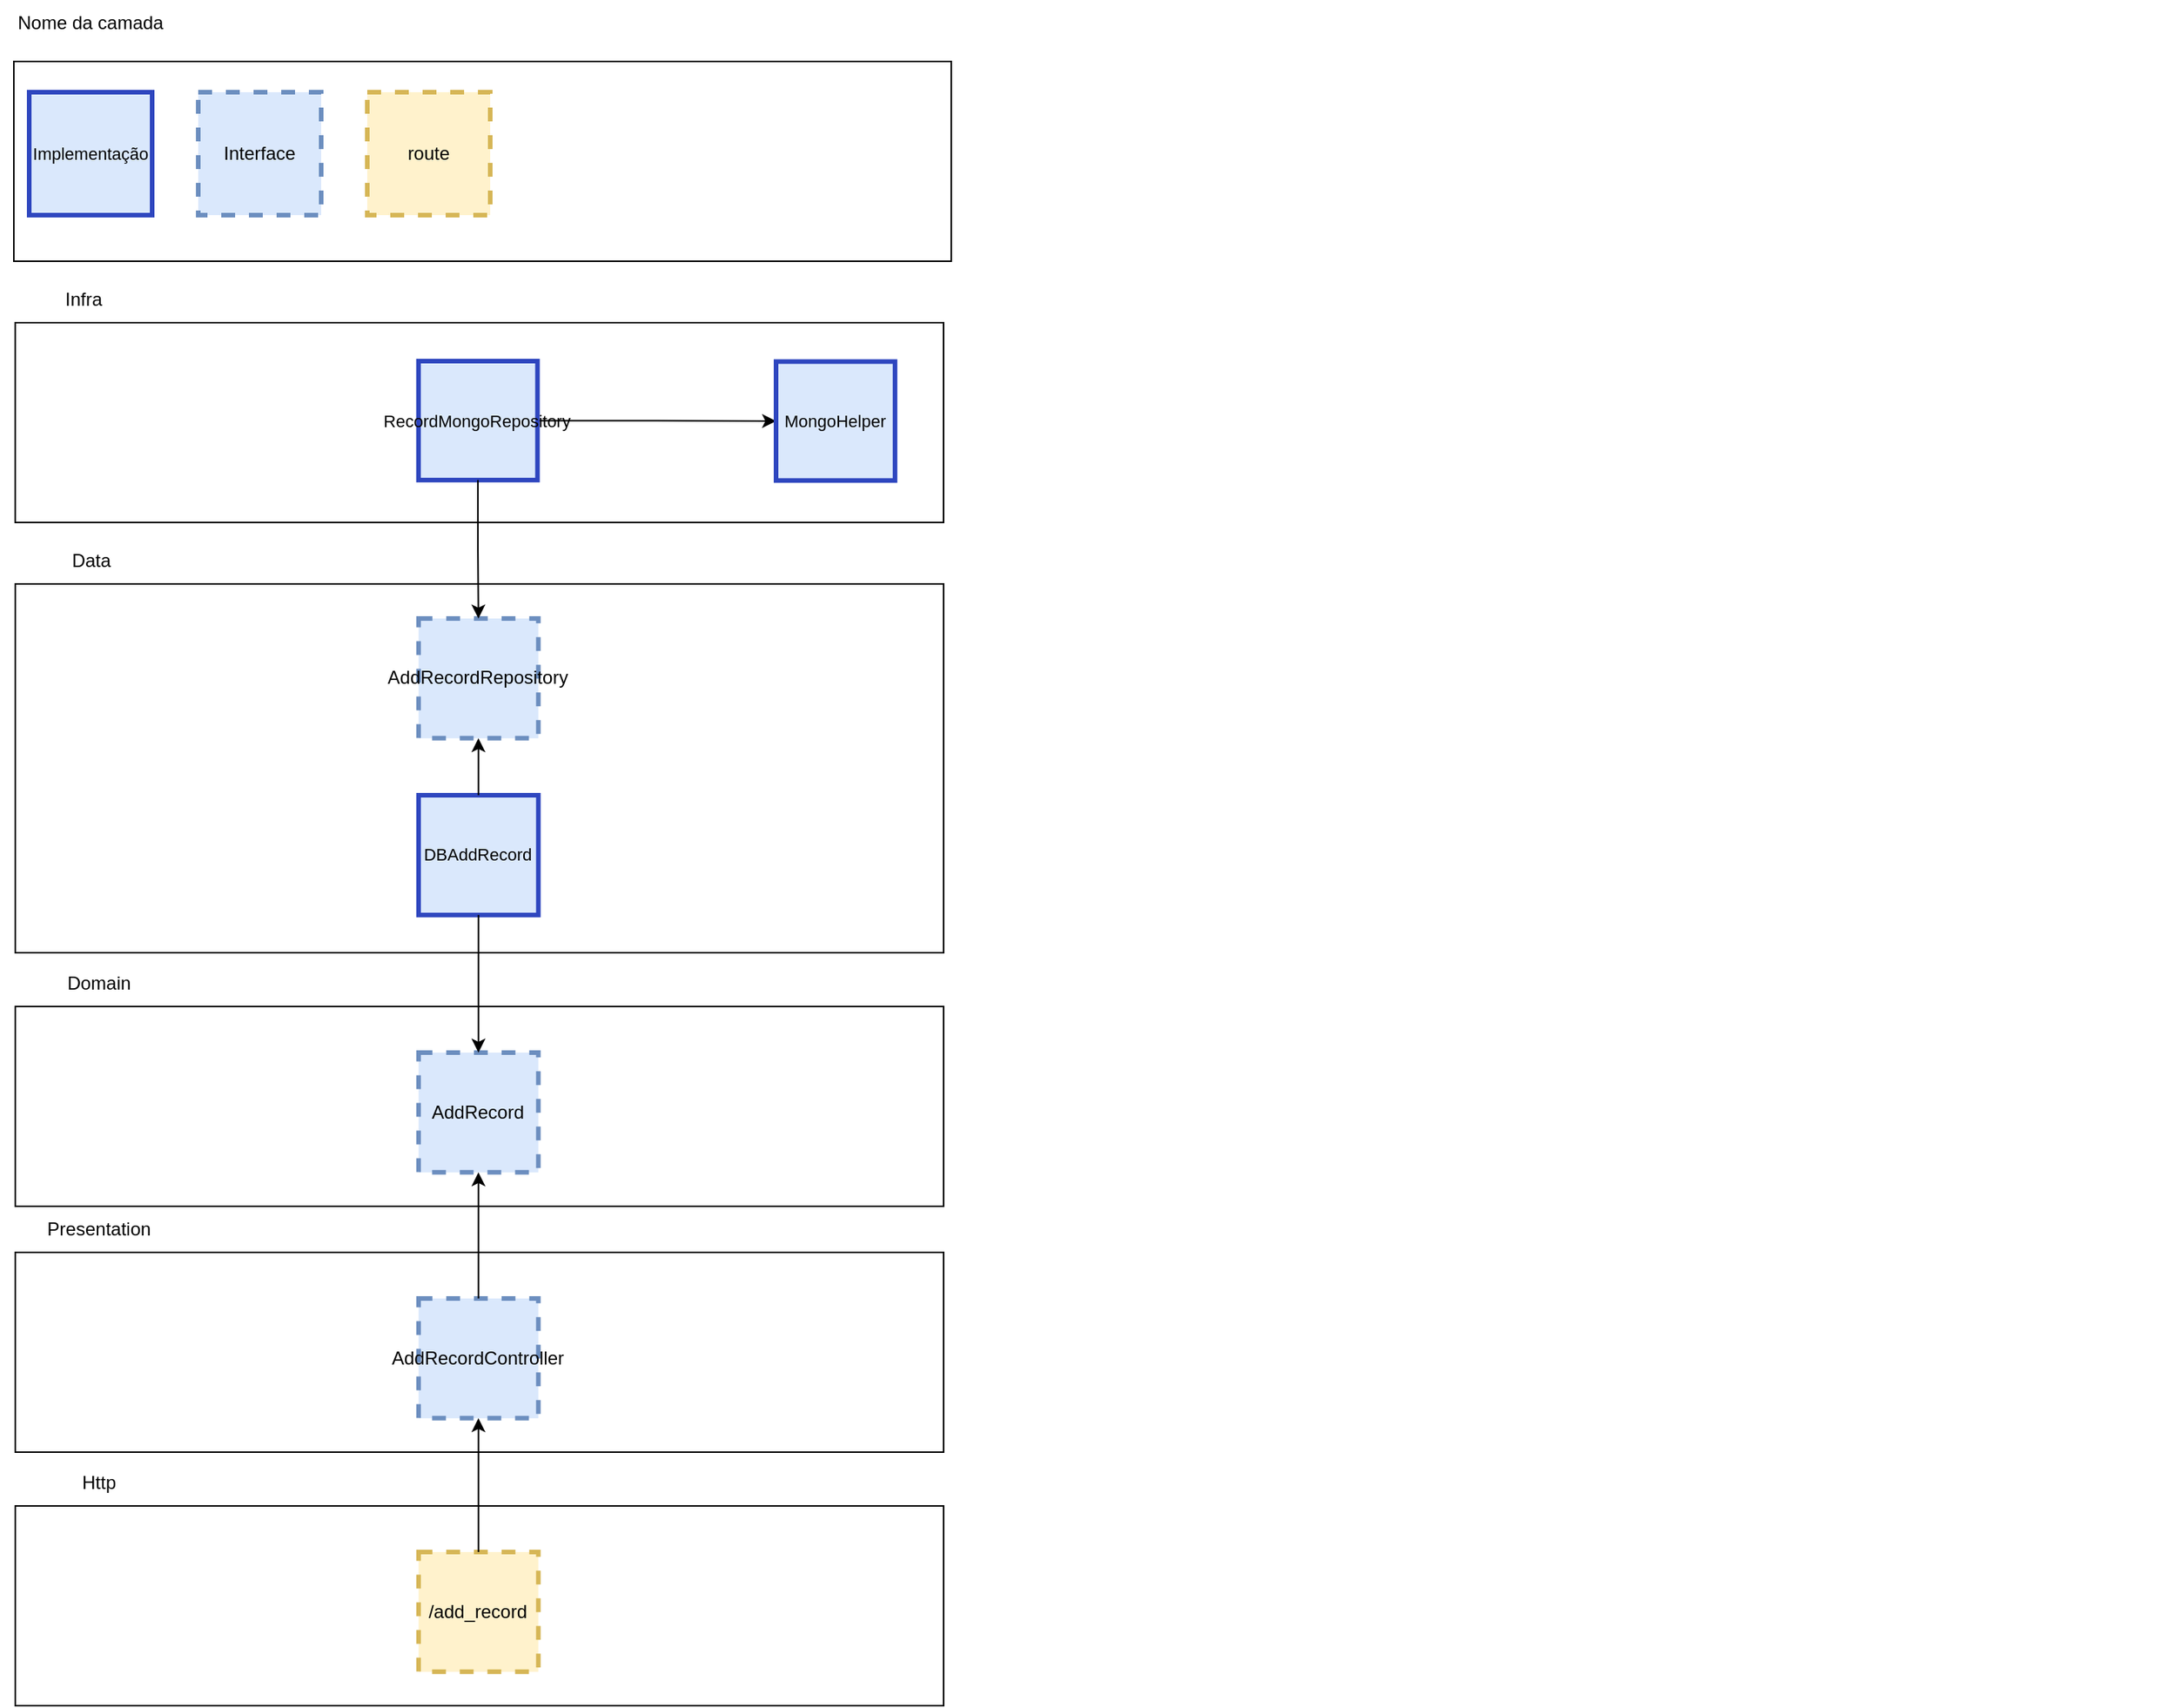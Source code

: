 <mxfile version="20.4.0" type="device"><diagram id="2VGoewFA4AdaFdjlccAi" name="Página-1"><mxGraphModel dx="2253" dy="709" grid="1" gridSize="10" guides="1" tooltips="1" connect="1" arrows="1" fold="1" page="1" pageScale="1" pageWidth="827" pageHeight="1169" math="0" shadow="0"><root><mxCell id="0"/><mxCell id="1" parent="0"/><mxCell id="xw5or1BudbusVY4JqWfN-4" value="" style="group" parent="1" vertex="1" connectable="0"><mxGeometry x="-20" y="10" width="620" height="160" as="geometry"/></mxCell><mxCell id="xw5or1BudbusVY4JqWfN-2" value="" style="rounded=0;whiteSpace=wrap;html=1;" parent="xw5or1BudbusVY4JqWfN-4" vertex="1"><mxGeometry x="-786" y="40" width="610" height="130" as="geometry"/></mxCell><mxCell id="xw5or1BudbusVY4JqWfN-5" value="Interface" style="whiteSpace=wrap;html=1;aspect=fixed;fillColor=#dae8fc;strokeColor=#6c8ebf;strokeWidth=3;dashed=1;" parent="xw5or1BudbusVY4JqWfN-4" vertex="1"><mxGeometry x="-666" y="60" width="80" height="80" as="geometry"/></mxCell><mxCell id="xw5or1BudbusVY4JqWfN-37" value="Implementação" style="whiteSpace=wrap;html=1;aspect=fixed;fillColor=#dae8fc;strokeColor=#2E46BF;strokeWidth=3;fontSize=11;" parent="xw5or1BudbusVY4JqWfN-4" vertex="1"><mxGeometry x="-776" y="60" width="80" height="80" as="geometry"/></mxCell><mxCell id="xw5or1BudbusVY4JqWfN-60" value="route" style="whiteSpace=wrap;html=1;aspect=fixed;fillColor=#fff2cc;strokeColor=#d6b656;strokeWidth=3;dashed=1;" parent="xw5or1BudbusVY4JqWfN-4" vertex="1"><mxGeometry x="-556" y="60" width="80" height="80" as="geometry"/></mxCell><mxCell id="xw5or1BudbusVY4JqWfN-41" value="" style="group" parent="1" vertex="1" connectable="0"><mxGeometry x="-810" y="350" width="614" height="280" as="geometry"/></mxCell><mxCell id="xw5or1BudbusVY4JqWfN-6" value="" style="group" parent="xw5or1BudbusVY4JqWfN-41" vertex="1" connectable="0"><mxGeometry y="90" width="614" height="190" as="geometry"/></mxCell><mxCell id="xw5or1BudbusVY4JqWfN-11" value="" style="group" parent="xw5or1BudbusVY4JqWfN-6" vertex="1" connectable="0"><mxGeometry x="4.952" y="195" width="604.097" height="160" as="geometry"/></mxCell><mxCell id="xw5or1BudbusVY4JqWfN-8" value="Domain" style="text;html=1;strokeColor=none;fillColor=none;align=center;verticalAlign=middle;whiteSpace=wrap;rounded=0;" parent="xw5or1BudbusVY4JqWfN-11" vertex="1"><mxGeometry width="108.935" height="30" as="geometry"/></mxCell><mxCell id="xw5or1BudbusVY4JqWfN-50" value="" style="group" parent="xw5or1BudbusVY4JqWfN-11" vertex="1" connectable="0"><mxGeometry y="30" width="604.097" height="130" as="geometry"/></mxCell><mxCell id="xw5or1BudbusVY4JqWfN-7" value="" style="rounded=0;whiteSpace=wrap;html=1;" parent="xw5or1BudbusVY4JqWfN-50" vertex="1"><mxGeometry width="604.097" height="130" as="geometry"/></mxCell><mxCell id="xw5or1BudbusVY4JqWfN-10" value="AddRecord" style="whiteSpace=wrap;html=1;aspect=fixed;fillColor=#dae8fc;strokeColor=#6c8ebf;strokeWidth=3;dashed=1;" parent="xw5or1BudbusVY4JqWfN-50" vertex="1"><mxGeometry x="262.435" y="30" width="77.935" height="77.935" as="geometry"/></mxCell><mxCell id="xw5or1BudbusVY4JqWfN-12" value="" style="group" parent="xw5or1BudbusVY4JqWfN-6" vertex="1" connectable="0"><mxGeometry x="4.952" y="30" width="604.097" height="160" as="geometry"/></mxCell><mxCell id="xw5or1BudbusVY4JqWfN-13" value="" style="rounded=0;whiteSpace=wrap;html=1;" parent="xw5or1BudbusVY4JqWfN-12" vertex="1"><mxGeometry y="-80" width="604.097" height="240" as="geometry"/></mxCell><mxCell id="xw5or1BudbusVY4JqWfN-1" value="DBAddRecord" style="whiteSpace=wrap;html=1;aspect=fixed;fillColor=#dae8fc;strokeColor=#2E46BF;strokeWidth=3;fontSize=11;" parent="xw5or1BudbusVY4JqWfN-12" vertex="1"><mxGeometry x="262.435" y="57.5" width="77.935" height="77.935" as="geometry"/></mxCell><mxCell id="xw5or1BudbusVY4JqWfN-38" value="AddRecordRepository" style="whiteSpace=wrap;html=1;aspect=fixed;fillColor=#dae8fc;strokeColor=#6c8ebf;strokeWidth=3;dashed=1;" parent="xw5or1BudbusVY4JqWfN-12" vertex="1"><mxGeometry x="262.435" y="-57.5" width="77.935" height="77.935" as="geometry"/></mxCell><mxCell id="xw5or1BudbusVY4JqWfN-39" value="" style="edgeStyle=orthogonalEdgeStyle;rounded=0;orthogonalLoop=1;jettySize=auto;html=1;fontSize=11;" parent="xw5or1BudbusVY4JqWfN-12" source="xw5or1BudbusVY4JqWfN-1" target="xw5or1BudbusVY4JqWfN-38" edge="1"><mxGeometry relative="1" as="geometry"/></mxCell><mxCell id="xw5or1BudbusVY4JqWfN-16" value="" style="edgeStyle=orthogonalEdgeStyle;rounded=0;orthogonalLoop=1;jettySize=auto;html=1;fontSize=11;" parent="xw5or1BudbusVY4JqWfN-6" source="xw5or1BudbusVY4JqWfN-1" target="xw5or1BudbusVY4JqWfN-10" edge="1"><mxGeometry relative="1" as="geometry"/></mxCell><mxCell id="xw5or1BudbusVY4JqWfN-54" value="" style="group" parent="xw5or1BudbusVY4JqWfN-6" vertex="1" connectable="0"><mxGeometry x="4.952" y="355" width="604.097" height="160" as="geometry"/></mxCell><mxCell id="xw5or1BudbusVY4JqWfN-55" value="Presentation" style="text;html=1;strokeColor=none;fillColor=none;align=center;verticalAlign=middle;whiteSpace=wrap;rounded=0;" parent="xw5or1BudbusVY4JqWfN-54" vertex="1"><mxGeometry width="108.935" height="30" as="geometry"/></mxCell><mxCell id="xw5or1BudbusVY4JqWfN-56" value="" style="group" parent="xw5or1BudbusVY4JqWfN-54" vertex="1" connectable="0"><mxGeometry y="30" width="604.097" height="130" as="geometry"/></mxCell><mxCell id="xw5or1BudbusVY4JqWfN-57" value="" style="rounded=0;whiteSpace=wrap;html=1;" parent="xw5or1BudbusVY4JqWfN-56" vertex="1"><mxGeometry width="604.097" height="130" as="geometry"/></mxCell><mxCell id="xw5or1BudbusVY4JqWfN-58" value="AddRecordController" style="whiteSpace=wrap;html=1;aspect=fixed;fillColor=#dae8fc;strokeColor=#6c8ebf;strokeWidth=3;dashed=1;" parent="xw5or1BudbusVY4JqWfN-56" vertex="1"><mxGeometry x="262.435" y="30" width="77.935" height="77.935" as="geometry"/></mxCell><mxCell id="xw5or1BudbusVY4JqWfN-59" style="edgeStyle=orthogonalEdgeStyle;rounded=0;orthogonalLoop=1;jettySize=auto;html=1;entryX=0.5;entryY=1;entryDx=0;entryDy=0;fontSize=11;" parent="xw5or1BudbusVY4JqWfN-6" source="xw5or1BudbusVY4JqWfN-58" target="xw5or1BudbusVY4JqWfN-10" edge="1"><mxGeometry relative="1" as="geometry"/></mxCell><mxCell id="xw5or1BudbusVY4JqWfN-61" value="" style="group" parent="xw5or1BudbusVY4JqWfN-6" vertex="1" connectable="0"><mxGeometry x="4.952" y="520" width="604.097" height="160" as="geometry"/></mxCell><mxCell id="xw5or1BudbusVY4JqWfN-62" value="Http" style="text;html=1;strokeColor=none;fillColor=none;align=center;verticalAlign=middle;whiteSpace=wrap;rounded=0;" parent="xw5or1BudbusVY4JqWfN-61" vertex="1"><mxGeometry width="108.935" height="30" as="geometry"/></mxCell><mxCell id="xw5or1BudbusVY4JqWfN-63" value="" style="group" parent="xw5or1BudbusVY4JqWfN-61" vertex="1" connectable="0"><mxGeometry y="30" width="604.097" height="130" as="geometry"/></mxCell><mxCell id="xw5or1BudbusVY4JqWfN-64" value="" style="rounded=0;whiteSpace=wrap;html=1;" parent="xw5or1BudbusVY4JqWfN-63" vertex="1"><mxGeometry width="604.097" height="130" as="geometry"/></mxCell><mxCell id="xw5or1BudbusVY4JqWfN-66" value="/add_record" style="whiteSpace=wrap;html=1;aspect=fixed;fillColor=#fff2cc;strokeColor=#d6b656;strokeWidth=3;dashed=1;" parent="xw5or1BudbusVY4JqWfN-63" vertex="1"><mxGeometry x="262.435" y="30" width="77.935" height="77.935" as="geometry"/></mxCell><mxCell id="xw5or1BudbusVY4JqWfN-67" style="edgeStyle=orthogonalEdgeStyle;rounded=0;orthogonalLoop=1;jettySize=auto;html=1;fontSize=11;" parent="xw5or1BudbusVY4JqWfN-6" source="xw5or1BudbusVY4JqWfN-66" target="xw5or1BudbusVY4JqWfN-58" edge="1"><mxGeometry relative="1" as="geometry"/></mxCell><mxCell id="xw5or1BudbusVY4JqWfN-14" value="Data" style="text;html=1;strokeColor=none;fillColor=none;align=center;verticalAlign=middle;whiteSpace=wrap;rounded=0;" parent="xw5or1BudbusVY4JqWfN-41" vertex="1"><mxGeometry x="0.003" y="10" width="108.935" height="30" as="geometry"/></mxCell><mxCell id="xw5or1BudbusVY4JqWfN-42" value="" style="group" parent="1" vertex="1" connectable="0"><mxGeometry x="-815" y="190" width="614" height="160" as="geometry"/></mxCell><mxCell id="xw5or1BudbusVY4JqWfN-43" value="" style="rounded=0;whiteSpace=wrap;html=1;" parent="xw5or1BudbusVY4JqWfN-42" vertex="1"><mxGeometry x="9.903" y="30" width="604.097" height="130" as="geometry"/></mxCell><mxCell id="xw5or1BudbusVY4JqWfN-44" value="Infra" style="text;html=1;strokeColor=none;fillColor=none;align=center;verticalAlign=middle;whiteSpace=wrap;rounded=0;" parent="xw5or1BudbusVY4JqWfN-42" vertex="1"><mxGeometry width="108.935" height="30" as="geometry"/></mxCell><mxCell id="G5l8UkNevRnAa3QFq8Co-2" style="edgeStyle=orthogonalEdgeStyle;rounded=0;orthogonalLoop=1;jettySize=auto;html=1;fontSize=11;" edge="1" parent="xw5or1BudbusVY4JqWfN-42" source="xw5or1BudbusVY4JqWfN-46" target="G5l8UkNevRnAa3QFq8Co-1"><mxGeometry relative="1" as="geometry"/></mxCell><mxCell id="xw5or1BudbusVY4JqWfN-46" value="RecordMongoRepository" style="whiteSpace=wrap;html=1;aspect=fixed;fillColor=#dae8fc;strokeColor=#2E46BF;strokeWidth=3;fontSize=11;" parent="xw5or1BudbusVY4JqWfN-42" vertex="1"><mxGeometry x="272.339" y="55" width="77.419" height="77.419" as="geometry"/></mxCell><mxCell id="G5l8UkNevRnAa3QFq8Co-1" value="MongoHelper" style="whiteSpace=wrap;html=1;aspect=fixed;fillColor=#dae8fc;strokeColor=#2E46BF;strokeWidth=3;fontSize=11;" vertex="1" parent="xw5or1BudbusVY4JqWfN-42"><mxGeometry x="504.999" y="55.29" width="77.419" height="77.419" as="geometry"/></mxCell><mxCell id="xw5or1BudbusVY4JqWfN-48" style="edgeStyle=orthogonalEdgeStyle;rounded=0;orthogonalLoop=1;jettySize=auto;html=1;fontSize=11;" parent="1" source="xw5or1BudbusVY4JqWfN-46" target="xw5or1BudbusVY4JqWfN-38" edge="1"><mxGeometry relative="1" as="geometry"/></mxCell><mxCell id="xw5or1BudbusVY4JqWfN-3" value="Nome da camada" style="text;html=1;strokeColor=none;fillColor=none;align=center;verticalAlign=middle;whiteSpace=wrap;rounded=0;" parent="1" vertex="1"><mxGeometry x="-811" y="10" width="110" height="30" as="geometry"/></mxCell></root></mxGraphModel></diagram></mxfile>
